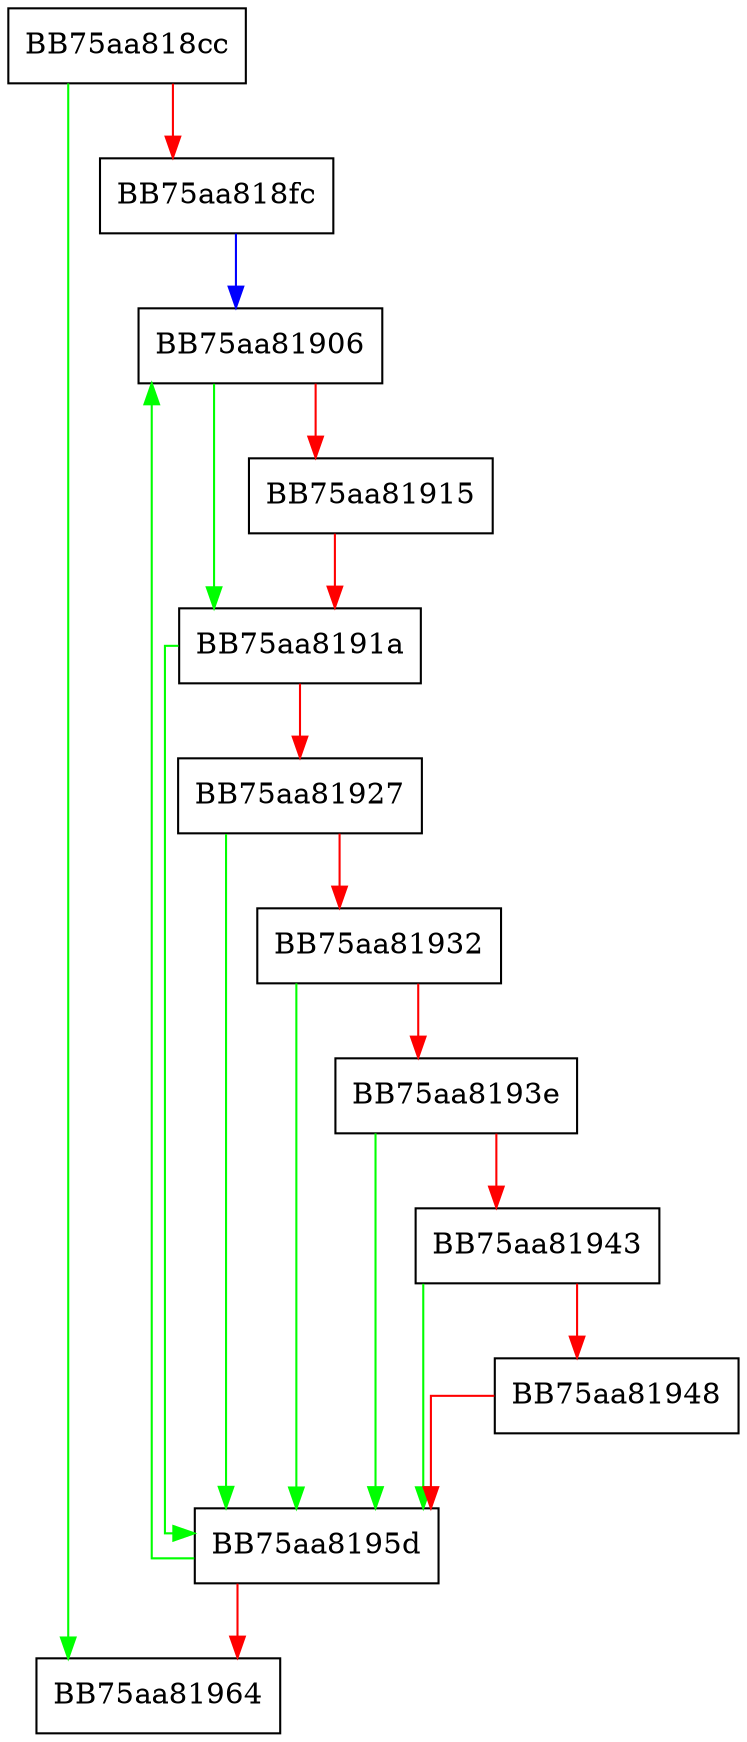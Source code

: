 digraph enum_pages {
  node [shape="box"];
  graph [splines=ortho];
  BB75aa818cc -> BB75aa81964 [color="green"];
  BB75aa818cc -> BB75aa818fc [color="red"];
  BB75aa818fc -> BB75aa81906 [color="blue"];
  BB75aa81906 -> BB75aa8191a [color="green"];
  BB75aa81906 -> BB75aa81915 [color="red"];
  BB75aa81915 -> BB75aa8191a [color="red"];
  BB75aa8191a -> BB75aa8195d [color="green"];
  BB75aa8191a -> BB75aa81927 [color="red"];
  BB75aa81927 -> BB75aa8195d [color="green"];
  BB75aa81927 -> BB75aa81932 [color="red"];
  BB75aa81932 -> BB75aa8195d [color="green"];
  BB75aa81932 -> BB75aa8193e [color="red"];
  BB75aa8193e -> BB75aa8195d [color="green"];
  BB75aa8193e -> BB75aa81943 [color="red"];
  BB75aa81943 -> BB75aa8195d [color="green"];
  BB75aa81943 -> BB75aa81948 [color="red"];
  BB75aa81948 -> BB75aa8195d [color="red"];
  BB75aa8195d -> BB75aa81906 [color="green"];
  BB75aa8195d -> BB75aa81964 [color="red"];
}